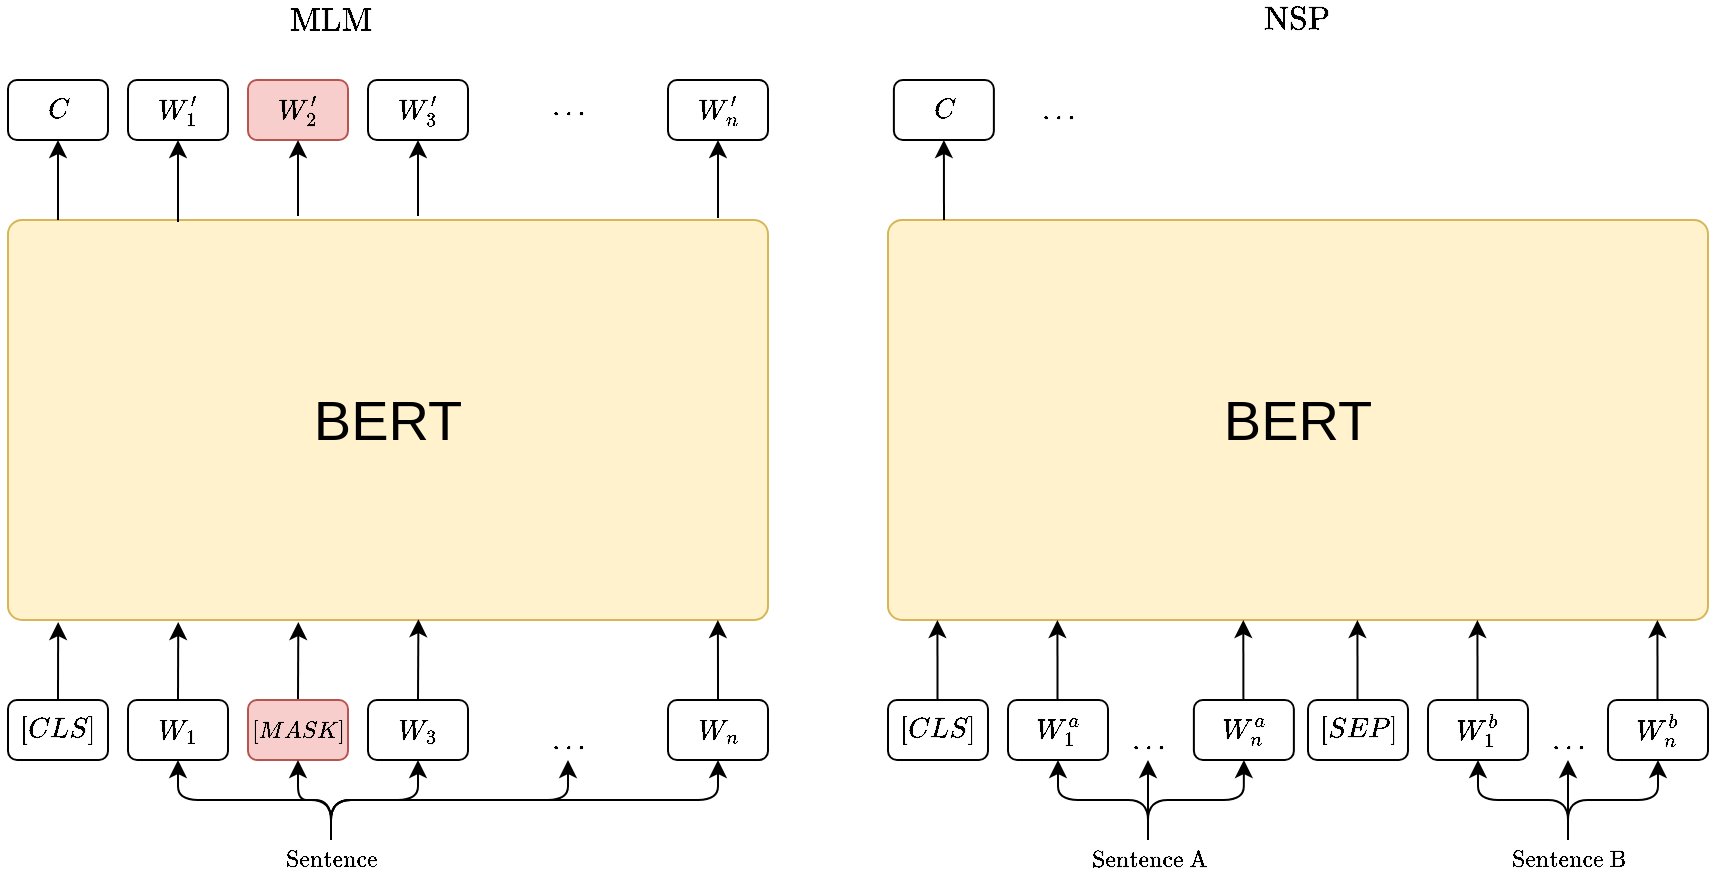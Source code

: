 <mxfile version="14.5.1" type="device"><diagram id="NHjfk_o2S2ytMJ4eYOBa" name="Page-1"><mxGraphModel dx="1936" dy="806" grid="1" gridSize="10" guides="1" tooltips="1" connect="1" arrows="1" fold="1" page="1" pageScale="1" pageWidth="850" pageHeight="1100" background="none" math="1" shadow="0"><root><mxCell id="0"/><mxCell id="1" parent="0"/><mxCell id="jeeDJCWrtvhSbwTyigw8-2" value="&lt;font style=&quot;font-size: 28px&quot;&gt;BERT&lt;/font&gt;" style="whiteSpace=wrap;html=1;absoluteArcSize=1;arcSize=14;strokeWidth=1;fillColor=#fff2cc;strokeColor=#d6b656;rounded=1;" parent="1" vertex="1"><mxGeometry y="110" width="380" height="200" as="geometry"/></mxCell><mxCell id="jeeDJCWrtvhSbwTyigw8-55" style="edgeStyle=orthogonalEdgeStyle;orthogonalLoop=1;jettySize=auto;html=1;exitX=0.5;exitY=0;exitDx=0;exitDy=0;entryX=0.066;entryY=1.005;entryDx=0;entryDy=0;entryPerimeter=0;" parent="1" source="jeeDJCWrtvhSbwTyigw8-3" target="jeeDJCWrtvhSbwTyigw8-2" edge="1"><mxGeometry relative="1" as="geometry"/></mxCell><mxCell id="jeeDJCWrtvhSbwTyigw8-3" value="$$[CLS]$$" style="whiteSpace=wrap;html=1;strokeWidth=1;rounded=1;" parent="1" vertex="1"><mxGeometry y="350" width="50" height="30" as="geometry"/></mxCell><mxCell id="jeeDJCWrtvhSbwTyigw8-54" style="edgeStyle=orthogonalEdgeStyle;orthogonalLoop=1;jettySize=auto;html=1;exitX=0.5;exitY=0;exitDx=0;exitDy=0;entryX=0.224;entryY=1.005;entryDx=0;entryDy=0;entryPerimeter=0;" parent="1" source="jeeDJCWrtvhSbwTyigw8-37" target="jeeDJCWrtvhSbwTyigw8-2" edge="1"><mxGeometry relative="1" as="geometry"/></mxCell><mxCell id="jeeDJCWrtvhSbwTyigw8-37" value="$$W_1$$" style="whiteSpace=wrap;html=1;strokeWidth=1;rounded=1;" parent="1" vertex="1"><mxGeometry x="60" y="350" width="50" height="30" as="geometry"/></mxCell><mxCell id="jeeDJCWrtvhSbwTyigw8-67" style="edgeStyle=orthogonalEdgeStyle;orthogonalLoop=1;jettySize=auto;html=1;exitX=0.5;exitY=0;exitDx=0;exitDy=0;entryX=0.382;entryY=1.005;entryDx=0;entryDy=0;entryPerimeter=0;" parent="1" source="jeeDJCWrtvhSbwTyigw8-56" target="jeeDJCWrtvhSbwTyigw8-2" edge="1"><mxGeometry relative="1" as="geometry"/></mxCell><mxCell id="jeeDJCWrtvhSbwTyigw8-56" value="$$[MASK]$$" style="whiteSpace=wrap;html=1;strokeWidth=1;fontSize=10;rounded=1;fillColor=#f8cecc;strokeColor=#b85450;" parent="1" vertex="1"><mxGeometry x="120" y="350" width="50" height="30" as="geometry"/></mxCell><mxCell id="jeeDJCWrtvhSbwTyigw8-57" value="$$W_3$$" style="whiteSpace=wrap;html=1;strokeWidth=1;rounded=1;" parent="1" vertex="1"><mxGeometry x="180" y="350" width="50" height="30" as="geometry"/></mxCell><mxCell id="jeeDJCWrtvhSbwTyigw8-69" style="edgeStyle=orthogonalEdgeStyle;orthogonalLoop=1;jettySize=auto;html=1;exitX=0.5;exitY=0;exitDx=0;exitDy=0;entryX=0.934;entryY=1;entryDx=0;entryDy=0;entryPerimeter=0;" parent="1" source="jeeDJCWrtvhSbwTyigw8-58" target="jeeDJCWrtvhSbwTyigw8-2" edge="1"><mxGeometry relative="1" as="geometry"/></mxCell><mxCell id="jeeDJCWrtvhSbwTyigw8-58" value="$$W_n$$" style="whiteSpace=wrap;html=1;strokeWidth=1;rounded=1;" parent="1" vertex="1"><mxGeometry x="330" y="350" width="50" height="30" as="geometry"/></mxCell><mxCell id="jeeDJCWrtvhSbwTyigw8-60" value="$$C$$" style="whiteSpace=wrap;html=1;strokeWidth=1;rounded=1;" parent="1" vertex="1"><mxGeometry y="40" width="50" height="30" as="geometry"/></mxCell><mxCell id="jeeDJCWrtvhSbwTyigw8-61" value="$$W'_1$$" style="whiteSpace=wrap;html=1;strokeWidth=1;rounded=1;" parent="1" vertex="1"><mxGeometry x="60" y="40" width="50" height="30" as="geometry"/></mxCell><mxCell id="jeeDJCWrtvhSbwTyigw8-62" value="$$W'_2$$" style="whiteSpace=wrap;html=1;strokeWidth=1;rounded=1;fillColor=#f8cecc;strokeColor=#b85450;" parent="1" vertex="1"><mxGeometry x="120" y="40" width="50" height="30" as="geometry"/></mxCell><mxCell id="jeeDJCWrtvhSbwTyigw8-63" value="$$W'_3$$" style="whiteSpace=wrap;html=1;strokeWidth=1;rounded=1;" parent="1" vertex="1"><mxGeometry x="180" y="40" width="50" height="30" as="geometry"/></mxCell><mxCell id="jeeDJCWrtvhSbwTyigw8-64" value="$$W'_n$$" style="whiteSpace=wrap;html=1;strokeWidth=1;rounded=1;" parent="1" vertex="1"><mxGeometry x="330" y="40" width="50" height="30" as="geometry"/></mxCell><mxCell id="jeeDJCWrtvhSbwTyigw8-71" value="$$\ldots$$" style="text;html=1;strokeColor=none;fillColor=none;align=center;verticalAlign=middle;whiteSpace=wrap;rounded=1;" parent="1" vertex="1"><mxGeometry x="260" y="360" width="40" height="20" as="geometry"/></mxCell><mxCell id="jeeDJCWrtvhSbwTyigw8-73" value="" style="endArrow=classic;html=1;entryX=0.5;entryY=1;entryDx=0;entryDy=0;" parent="1" target="jeeDJCWrtvhSbwTyigw8-60" edge="1"><mxGeometry width="50" height="50" relative="1" as="geometry"><mxPoint x="25" y="110" as="sourcePoint"/><mxPoint x="620" y="180" as="targetPoint"/></mxGeometry></mxCell><mxCell id="jeeDJCWrtvhSbwTyigw8-74" value="" style="endArrow=classic;html=1;exitX=0.5;exitY=0;exitDx=0;exitDy=0;entryX=0.54;entryY=0.998;entryDx=0;entryDy=0;entryPerimeter=0;" parent="1" source="jeeDJCWrtvhSbwTyigw8-57" target="jeeDJCWrtvhSbwTyigw8-2" edge="1"><mxGeometry width="50" height="50" relative="1" as="geometry"><mxPoint x="290" y="220" as="sourcePoint"/><mxPoint x="340" y="170" as="targetPoint"/></mxGeometry></mxCell><mxCell id="jeeDJCWrtvhSbwTyigw8-75" value="" style="endArrow=classic;html=1;entryX=0.5;entryY=1;entryDx=0;entryDy=0;" parent="1" target="jeeDJCWrtvhSbwTyigw8-61" edge="1"><mxGeometry width="50" height="50" relative="1" as="geometry"><mxPoint x="85" y="111" as="sourcePoint"/><mxPoint x="390" y="160" as="targetPoint"/></mxGeometry></mxCell><mxCell id="jeeDJCWrtvhSbwTyigw8-76" value="" style="endArrow=classic;html=1;entryX=0.5;entryY=1;entryDx=0;entryDy=0;" parent="1" target="jeeDJCWrtvhSbwTyigw8-62" edge="1"><mxGeometry width="50" height="50" relative="1" as="geometry"><mxPoint x="145" y="108" as="sourcePoint"/><mxPoint x="95" y="80" as="targetPoint"/></mxGeometry></mxCell><mxCell id="jeeDJCWrtvhSbwTyigw8-77" value="" style="endArrow=classic;html=1;entryX=0.5;entryY=1;entryDx=0;entryDy=0;" parent="1" target="jeeDJCWrtvhSbwTyigw8-63" edge="1"><mxGeometry width="50" height="50" relative="1" as="geometry"><mxPoint x="205" y="108" as="sourcePoint"/><mxPoint x="155" y="80" as="targetPoint"/></mxGeometry></mxCell><mxCell id="jeeDJCWrtvhSbwTyigw8-78" value="" style="endArrow=classic;html=1;entryX=0.5;entryY=1;entryDx=0;entryDy=0;" parent="1" target="jeeDJCWrtvhSbwTyigw8-64" edge="1"><mxGeometry width="50" height="50" relative="1" as="geometry"><mxPoint x="355" y="109" as="sourcePoint"/><mxPoint x="215" y="80" as="targetPoint"/></mxGeometry></mxCell><mxCell id="jeeDJCWrtvhSbwTyigw8-79" value="&lt;font style=&quot;font-size: 28px&quot;&gt;BERT&lt;/font&gt;" style="whiteSpace=wrap;html=1;absoluteArcSize=1;arcSize=14;strokeWidth=1;fillColor=#fff2cc;strokeColor=#d6b656;rounded=1;" parent="1" vertex="1"><mxGeometry x="440" y="110" width="410" height="200" as="geometry"/></mxCell><mxCell id="jeeDJCWrtvhSbwTyigw8-81" value="$$[CLS]$$" style="whiteSpace=wrap;html=1;strokeWidth=1;rounded=1;" parent="1" vertex="1"><mxGeometry x="440" y="350" width="50" height="30" as="geometry"/></mxCell><mxCell id="jeeDJCWrtvhSbwTyigw8-83" value="$$W^a_1$$" style="whiteSpace=wrap;html=1;strokeWidth=1;rounded=1;" parent="1" vertex="1"><mxGeometry x="500" y="350" width="50" height="30" as="geometry"/></mxCell><mxCell id="jeeDJCWrtvhSbwTyigw8-85" value="$$W^a_n$$" style="whiteSpace=wrap;html=1;strokeWidth=1;rounded=1;" parent="1" vertex="1"><mxGeometry x="592.94" y="350" width="50" height="30" as="geometry"/></mxCell><mxCell id="jeeDJCWrtvhSbwTyigw8-86" value="$$[SEP]$$" style="whiteSpace=wrap;html=1;strokeWidth=1;rounded=1;" parent="1" vertex="1"><mxGeometry x="650" y="350" width="50" height="30" as="geometry"/></mxCell><mxCell id="jeeDJCWrtvhSbwTyigw8-88" value="$$W^b_n$$" style="whiteSpace=wrap;html=1;strokeWidth=1;rounded=1;" parent="1" vertex="1"><mxGeometry x="800" y="350" width="50" height="30" as="geometry"/></mxCell><mxCell id="jeeDJCWrtvhSbwTyigw8-89" value="$$C$$" style="whiteSpace=wrap;html=1;strokeWidth=1;rounded=1;" parent="1" vertex="1"><mxGeometry x="442.94" y="40" width="50" height="30" as="geometry"/></mxCell><mxCell id="jeeDJCWrtvhSbwTyigw8-94" value="$$\ldots$$" style="text;html=1;strokeColor=none;fillColor=none;align=center;verticalAlign=middle;whiteSpace=wrap;rounded=1;" parent="1" vertex="1"><mxGeometry x="550" y="360" width="40" height="20" as="geometry"/></mxCell><mxCell id="jeeDJCWrtvhSbwTyigw8-101" value="$$W^b_1$$" style="whiteSpace=wrap;html=1;strokeWidth=1;rounded=1;" parent="1" vertex="1"><mxGeometry x="710" y="350" width="50" height="30" as="geometry"/></mxCell><mxCell id="jeeDJCWrtvhSbwTyigw8-102" value="$$\ldots$$" style="text;html=1;strokeColor=none;fillColor=none;align=center;verticalAlign=middle;whiteSpace=wrap;rounded=1;" parent="1" vertex="1"><mxGeometry x="760" y="360" width="40" height="20" as="geometry"/></mxCell><mxCell id="jeeDJCWrtvhSbwTyigw8-103" value="$$\ldots$$" style="text;html=1;strokeColor=none;fillColor=none;align=center;verticalAlign=middle;whiteSpace=wrap;rounded=1;" parent="1" vertex="1"><mxGeometry x="260" y="40" width="40" height="25" as="geometry"/></mxCell><mxCell id="jeeDJCWrtvhSbwTyigw8-109" style="edgeStyle=orthogonalEdgeStyle;orthogonalLoop=1;jettySize=auto;html=1;exitX=0.5;exitY=0;exitDx=0;exitDy=0;entryX=0.5;entryY=1;entryDx=0;entryDy=0;startArrow=none;startFill=0;endArrow=classic;endFill=1;fontSize=10;" parent="1" source="jeeDJCWrtvhSbwTyigw8-104" target="jeeDJCWrtvhSbwTyigw8-85" edge="1"><mxGeometry relative="1" as="geometry"/></mxCell><mxCell id="jeeDJCWrtvhSbwTyigw8-110" style="edgeStyle=orthogonalEdgeStyle;orthogonalLoop=1;jettySize=auto;html=1;exitX=0.5;exitY=0;exitDx=0;exitDy=0;startArrow=none;startFill=0;endArrow=classic;endFill=1;fontSize=10;" parent="1" source="jeeDJCWrtvhSbwTyigw8-104" target="jeeDJCWrtvhSbwTyigw8-83" edge="1"><mxGeometry relative="1" as="geometry"/></mxCell><mxCell id="jeeDJCWrtvhSbwTyigw8-111" style="edgeStyle=orthogonalEdgeStyle;orthogonalLoop=1;jettySize=auto;html=1;exitX=0.5;exitY=0;exitDx=0;exitDy=0;entryX=0.5;entryY=1;entryDx=0;entryDy=0;startArrow=none;startFill=0;endArrow=classic;endFill=1;fontSize=10;" parent="1" source="jeeDJCWrtvhSbwTyigw8-104" target="jeeDJCWrtvhSbwTyigw8-94" edge="1"><mxGeometry relative="1" as="geometry"/></mxCell><mxCell id="jeeDJCWrtvhSbwTyigw8-104" value="$$\text{Sentence A}$$" style="text;html=1;strokeColor=none;fillColor=none;align=center;verticalAlign=middle;whiteSpace=wrap;fontSize=10;rounded=1;" parent="1" vertex="1"><mxGeometry x="528.5" y="420" width="83" height="20" as="geometry"/></mxCell><mxCell id="jeeDJCWrtvhSbwTyigw8-107" style="edgeStyle=orthogonalEdgeStyle;orthogonalLoop=1;jettySize=auto;html=1;exitX=0.5;exitY=0;exitDx=0;exitDy=0;entryX=0.5;entryY=1;entryDx=0;entryDy=0;startArrow=none;startFill=0;endArrow=classic;endFill=1;fontSize=10;" parent="1" source="jeeDJCWrtvhSbwTyigw8-105" target="jeeDJCWrtvhSbwTyigw8-88" edge="1"><mxGeometry relative="1" as="geometry"/></mxCell><mxCell id="jeeDJCWrtvhSbwTyigw8-108" style="edgeStyle=orthogonalEdgeStyle;orthogonalLoop=1;jettySize=auto;html=1;exitX=0.5;exitY=0;exitDx=0;exitDy=0;entryX=0.5;entryY=1;entryDx=0;entryDy=0;startArrow=none;startFill=0;endArrow=classic;endFill=1;fontSize=10;" parent="1" source="jeeDJCWrtvhSbwTyigw8-105" target="jeeDJCWrtvhSbwTyigw8-101" edge="1"><mxGeometry relative="1" as="geometry"/></mxCell><mxCell id="jeeDJCWrtvhSbwTyigw8-112" style="edgeStyle=orthogonalEdgeStyle;orthogonalLoop=1;jettySize=auto;html=1;exitX=0.5;exitY=0;exitDx=0;exitDy=0;startArrow=none;startFill=0;endArrow=classic;endFill=1;fontSize=10;" parent="1" source="jeeDJCWrtvhSbwTyigw8-105" target="jeeDJCWrtvhSbwTyigw8-102" edge="1"><mxGeometry relative="1" as="geometry"/></mxCell><mxCell id="jeeDJCWrtvhSbwTyigw8-105" value="$$\text{Sentence B}$$" style="text;html=1;strokeColor=none;fillColor=none;align=center;verticalAlign=middle;whiteSpace=wrap;fontSize=10;rounded=1;" parent="1" vertex="1"><mxGeometry x="738.5" y="420" width="83" height="20" as="geometry"/></mxCell><mxCell id="jeeDJCWrtvhSbwTyigw8-115" style="edgeStyle=orthogonalEdgeStyle;orthogonalLoop=1;jettySize=auto;html=1;exitX=0.5;exitY=0;exitDx=0;exitDy=0;entryX=0.5;entryY=1;entryDx=0;entryDy=0;startArrow=none;startFill=0;endArrow=classic;endFill=1;fontSize=10;" parent="1" source="jeeDJCWrtvhSbwTyigw8-106" target="jeeDJCWrtvhSbwTyigw8-37" edge="1"><mxGeometry relative="1" as="geometry"/></mxCell><mxCell id="jeeDJCWrtvhSbwTyigw8-116" style="edgeStyle=orthogonalEdgeStyle;orthogonalLoop=1;jettySize=auto;html=1;exitX=0.5;exitY=0;exitDx=0;exitDy=0;entryX=0.5;entryY=1;entryDx=0;entryDy=0;startArrow=none;startFill=0;endArrow=classic;endFill=1;fontSize=10;" parent="1" source="jeeDJCWrtvhSbwTyigw8-106" target="jeeDJCWrtvhSbwTyigw8-56" edge="1"><mxGeometry relative="1" as="geometry"/></mxCell><mxCell id="jeeDJCWrtvhSbwTyigw8-117" style="edgeStyle=orthogonalEdgeStyle;orthogonalLoop=1;jettySize=auto;html=1;exitX=0.5;exitY=0;exitDx=0;exitDy=0;entryX=0.5;entryY=1;entryDx=0;entryDy=0;startArrow=none;startFill=0;endArrow=classic;endFill=1;fontSize=10;" parent="1" source="jeeDJCWrtvhSbwTyigw8-106" target="jeeDJCWrtvhSbwTyigw8-57" edge="1"><mxGeometry relative="1" as="geometry"/></mxCell><mxCell id="jeeDJCWrtvhSbwTyigw8-118" style="edgeStyle=orthogonalEdgeStyle;orthogonalLoop=1;jettySize=auto;html=1;exitX=0.5;exitY=0;exitDx=0;exitDy=0;entryX=0.5;entryY=1;entryDx=0;entryDy=0;startArrow=none;startFill=0;endArrow=classic;endFill=1;fontSize=10;" parent="1" source="jeeDJCWrtvhSbwTyigw8-106" target="jeeDJCWrtvhSbwTyigw8-58" edge="1"><mxGeometry relative="1" as="geometry"/></mxCell><mxCell id="jeeDJCWrtvhSbwTyigw8-119" style="edgeStyle=orthogonalEdgeStyle;orthogonalLoop=1;jettySize=auto;html=1;exitX=0.5;exitY=0;exitDx=0;exitDy=0;startArrow=none;startFill=0;endArrow=classic;endFill=1;fontSize=10;" parent="1" source="jeeDJCWrtvhSbwTyigw8-106" target="jeeDJCWrtvhSbwTyigw8-71" edge="1"><mxGeometry relative="1" as="geometry"/></mxCell><mxCell id="jeeDJCWrtvhSbwTyigw8-106" value="$$\text{Sentence}$$" style="text;html=1;strokeColor=none;fillColor=none;align=center;verticalAlign=middle;whiteSpace=wrap;fontSize=10;rounded=1;" parent="1" vertex="1"><mxGeometry x="120" y="420" width="83" height="20" as="geometry"/></mxCell><mxCell id="jeeDJCWrtvhSbwTyigw8-120" value="$$\ldots$$" style="text;html=1;strokeColor=none;fillColor=none;align=center;verticalAlign=middle;whiteSpace=wrap;rounded=1;" parent="1" vertex="1"><mxGeometry x="505" y="45" width="40" height="20" as="geometry"/></mxCell><mxCell id="jeeDJCWrtvhSbwTyigw8-121" value="" style="endArrow=classic;html=1;fontSize=10;entryX=0.5;entryY=1;entryDx=0;entryDy=0;" parent="1" target="jeeDJCWrtvhSbwTyigw8-89" edge="1"><mxGeometry width="50" height="50" relative="1" as="geometry"><mxPoint x="468" y="110" as="sourcePoint"/><mxPoint x="490" y="90" as="targetPoint"/></mxGeometry></mxCell><mxCell id="jeeDJCWrtvhSbwTyigw8-122" value="" style="endArrow=classic;html=1;fontSize=10;entryX=0.5;entryY=1;entryDx=0;entryDy=0;" parent="1" edge="1"><mxGeometry width="50" height="50" relative="1" as="geometry"><mxPoint x="464.77" y="350" as="sourcePoint"/><mxPoint x="464.71" y="310" as="targetPoint"/></mxGeometry></mxCell><mxCell id="jeeDJCWrtvhSbwTyigw8-123" value="" style="endArrow=classic;html=1;fontSize=10;entryX=0.5;entryY=1;entryDx=0;entryDy=0;" parent="1" edge="1"><mxGeometry width="50" height="50" relative="1" as="geometry"><mxPoint x="524.77" y="350" as="sourcePoint"/><mxPoint x="524.71" y="310" as="targetPoint"/></mxGeometry></mxCell><mxCell id="jeeDJCWrtvhSbwTyigw8-124" value="" style="endArrow=classic;html=1;fontSize=10;entryX=0.5;entryY=1;entryDx=0;entryDy=0;" parent="1" edge="1"><mxGeometry width="50" height="50" relative="1" as="geometry"><mxPoint x="617.71" y="350" as="sourcePoint"/><mxPoint x="617.65" y="310" as="targetPoint"/></mxGeometry></mxCell><mxCell id="jeeDJCWrtvhSbwTyigw8-125" value="" style="endArrow=classic;html=1;fontSize=10;entryX=0.5;entryY=1;entryDx=0;entryDy=0;" parent="1" edge="1"><mxGeometry width="50" height="50" relative="1" as="geometry"><mxPoint x="674.77" y="350" as="sourcePoint"/><mxPoint x="674.71" y="310" as="targetPoint"/></mxGeometry></mxCell><mxCell id="jeeDJCWrtvhSbwTyigw8-126" value="" style="endArrow=classic;html=1;fontSize=10;entryX=0.5;entryY=1;entryDx=0;entryDy=0;" parent="1" edge="1"><mxGeometry width="50" height="50" relative="1" as="geometry"><mxPoint x="734.77" y="350" as="sourcePoint"/><mxPoint x="734.71" y="310" as="targetPoint"/></mxGeometry></mxCell><mxCell id="jeeDJCWrtvhSbwTyigw8-127" value="" style="endArrow=classic;html=1;fontSize=10;entryX=0.5;entryY=1;entryDx=0;entryDy=0;" parent="1" edge="1"><mxGeometry width="50" height="50" relative="1" as="geometry"><mxPoint x="824.77" y="350" as="sourcePoint"/><mxPoint x="824.71" y="310" as="targetPoint"/></mxGeometry></mxCell><mxCell id="jeeDJCWrtvhSbwTyigw8-128" value="$$\text{MLM}$$" style="text;html=1;strokeColor=none;fillColor=none;align=center;verticalAlign=middle;whiteSpace=wrap;fontSize=14;rounded=1;" parent="1" vertex="1"><mxGeometry x="141.5" width="40" height="20" as="geometry"/></mxCell><mxCell id="jeeDJCWrtvhSbwTyigw8-129" value="$$\text{NSP}$$" style="text;html=1;strokeColor=none;fillColor=none;align=center;verticalAlign=middle;whiteSpace=wrap;fontSize=14;rounded=1;" parent="1" vertex="1"><mxGeometry x="625" width="40" height="20" as="geometry"/></mxCell></root></mxGraphModel></diagram></mxfile>